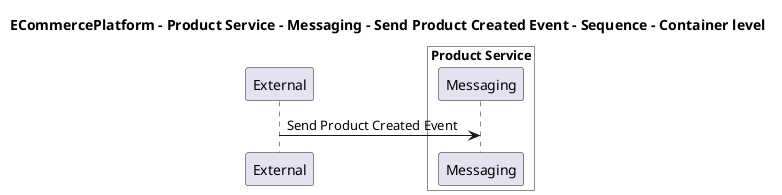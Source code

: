 @startuml

title ECommercePlatform - Product Service - Messaging - Send Product Created Event - Sequence - Container level

participant "External" as C4InterFlow.SoftwareSystems.ExternalSystem

box "Product Service" #White
    participant "Messaging" as ECommercePlatform.SoftwareSystems.ProductService.Containers.Messaging
end box


C4InterFlow.SoftwareSystems.ExternalSystem -> ECommercePlatform.SoftwareSystems.ProductService.Containers.Messaging : Send Product Created Event


@enduml
